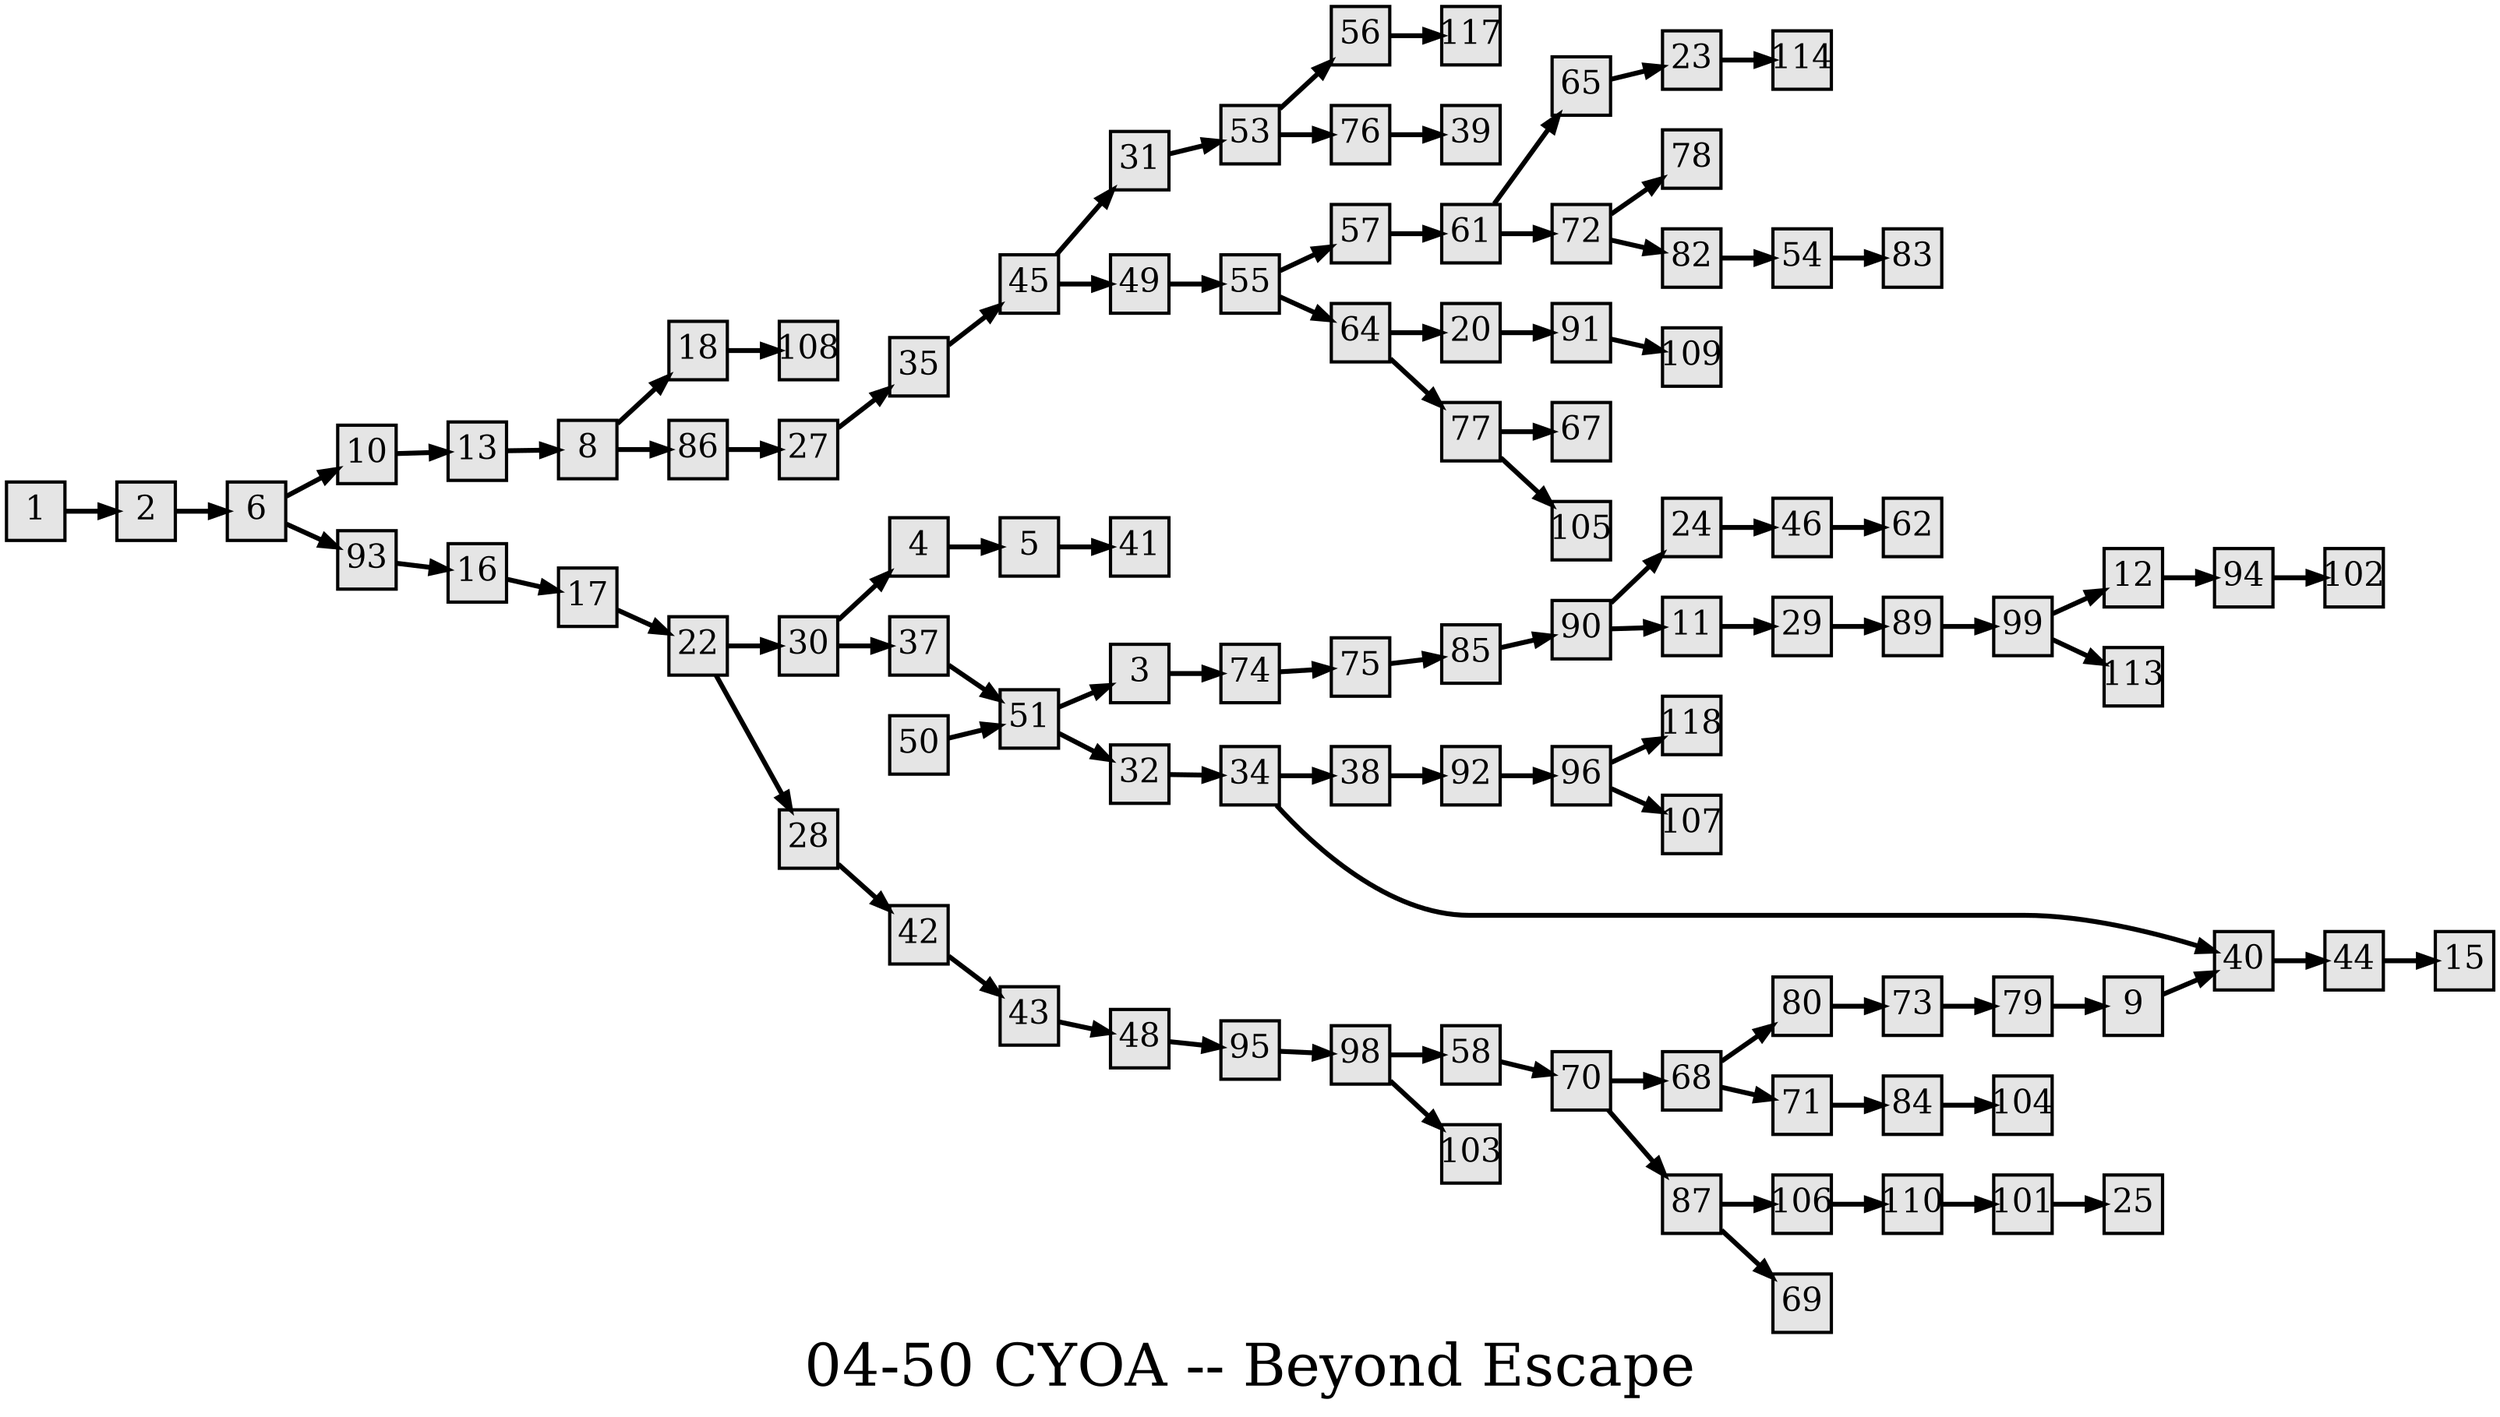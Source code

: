 digraph g{
  graph [ label="04-50 CYOA -- Beyond Escape" rankdir=LR, ordering=out, fontsize=36, nodesep="0.35", ranksep="0.45"];
  node  [shape=rect, penwidth=2, fontsize=20, style=filled, fillcolor=grey90, margin="0,0", labelfloat=true, regular=true, fixedsize=true];
  edge  [labelfloat=true, penwidth=3, fontsize=12];

  1 -> 2;
  2 -> 6;
  3 -> 74;
  4 -> 5;
  5 -> 41;
  6 -> 10;
  6 -> 93;
  8 -> 18;
  8 -> 86;
  9 -> 40;
  10 -> 13;
  11 -> 29;
  12 -> 94;
  13 -> 8;
  16 -> 17;
  17 -> 22;
  18 -> 108;
  20 -> 91;
  22 -> 30;
  22 -> 28;
  23 -> 114;
  24 -> 46;
  27 -> 35;
  28 -> 42;
  29 -> 89;
  30 -> 4;
  30 -> 37;
  31 -> 53;
  32 -> 34;
  34 -> 38;
  34 -> 40;
  35 -> 45;
  37 -> 51;
  38 -> 92;
  40 -> 44;
  42 -> 43;
  43 -> 48;
  44 -> 15;
  45 -> 31;
  45 -> 49;
  46 -> 62;
  48 -> 95;
  49 -> 55;
  50 -> 51;
  51 -> 3;
  51 -> 32;
  53 -> 56;
  53 -> 76;
  54 -> 83;
  55 -> 57;
  55 -> 64;
  56 -> 117;
  57 -> 61;
  58 -> 70;
  61 -> 65;
  61 -> 72;
  64 -> 20;
  64 -> 77;
  65 -> 23;
  68 -> 80;
  68 -> 71;
  70 -> 68;
  70 -> 87;
  71 -> 84;
  72 -> 78;
  72 -> 82;
  73 -> 79;
  74 -> 75;
  75 -> 85;
  76 -> 39;
  77 -> 67;
  77 -> 105;
  79 -> 9;
  80 -> 73;
  82 -> 54;
  84 -> 104;
  85 -> 90;
  86 -> 27;
  87 -> 106;
  87 -> 69;
  89 -> 99;
  90 -> 24;
  90 -> 11;
  91 -> 109;
  92 -> 96;
  93 -> 16;
  94 -> 102;
  95 -> 98;
  96 -> 118;
  96 -> 107;
  98 -> 58;
  98 -> 103;
  99 -> 12;
  99 -> 113;
  101 -> 25;
  106 -> 110;
  110 -> 101;
}

